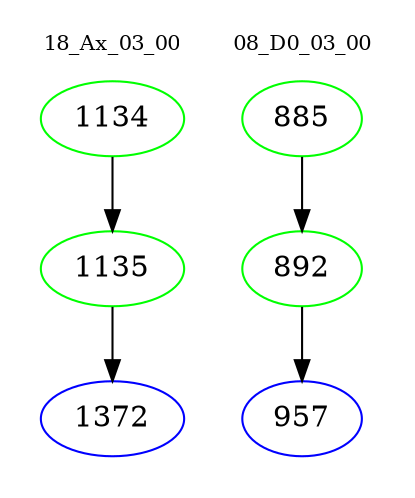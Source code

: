 digraph{
subgraph cluster_0 {
color = white
label = "18_Ax_03_00";
fontsize=10;
T0_1134 [label="1134", color="green"]
T0_1134 -> T0_1135 [color="black"]
T0_1135 [label="1135", color="green"]
T0_1135 -> T0_1372 [color="black"]
T0_1372 [label="1372", color="blue"]
}
subgraph cluster_1 {
color = white
label = "08_D0_03_00";
fontsize=10;
T1_885 [label="885", color="green"]
T1_885 -> T1_892 [color="black"]
T1_892 [label="892", color="green"]
T1_892 -> T1_957 [color="black"]
T1_957 [label="957", color="blue"]
}
}
